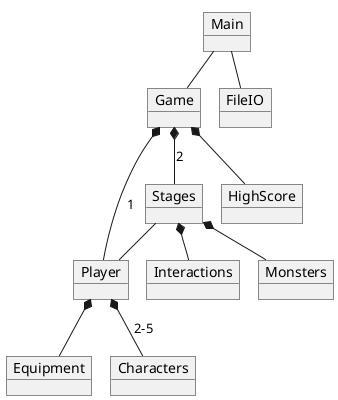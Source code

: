 @startuml
!pragma layout smetana

Object Main
Object Game
Object Player
Object Stages
Object Equipment
Object Interactions
Object HighScore
Object Monsters
Object Characters
Object FileIO




Main -- Game
Main -- FileIO
Game *-- Stages : 2
Game *-- Player : 1
Game *-- HighScore
Player *-- Characters : 2-5
Player *-- Equipment
Stages -- Player
Stages *-- Monsters
Stages *-- Interactions



@enduml